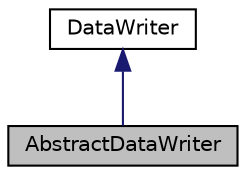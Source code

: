 digraph "AbstractDataWriter"
{
 // INTERACTIVE_SVG=YES
  bgcolor="transparent";
  edge [fontname="Helvetica",fontsize="10",labelfontname="Helvetica",labelfontsize="10"];
  node [fontname="Helvetica",fontsize="10",shape=record];
  Node5 [label="AbstractDataWriter",height=0.2,width=0.4,color="black", fillcolor="grey75", style="filled", fontcolor="black"];
  Node6 -> Node5 [dir="back",color="midnightblue",fontsize="10",style="solid",fontname="Helvetica"];
  Node6 [label="DataWriter",height=0.2,width=0.4,color="black",URL="$db/df2/interfaceumontreal_1_1ssj_1_1util_1_1io_1_1DataWriter.html",tooltip="Data writer interface. "];
}
